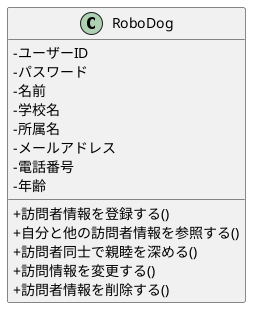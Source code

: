 @startuml .
skinparam classAttributeIconSize 0
class RoboDog {
 -ユーザーID
 -パスワード
 -名前
 -学校名
 -所属名
 -メールアドレス
 -電話番号
 -年齢
 +訪問者情報を登録する()
 +自分と他の訪問者情報を参照する()
 +訪問者同士で親睦を深める()
 +訪問情報を変更する()
 +訪問者情報を削除する()
}
@enduml
